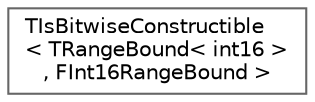 digraph "Graphical Class Hierarchy"
{
 // INTERACTIVE_SVG=YES
 // LATEX_PDF_SIZE
  bgcolor="transparent";
  edge [fontname=Helvetica,fontsize=10,labelfontname=Helvetica,labelfontsize=10];
  node [fontname=Helvetica,fontsize=10,shape=box,height=0.2,width=0.4];
  rankdir="LR";
  Node0 [id="Node000000",label="TIsBitwiseConstructible\l\< TRangeBound\< int16 \>\l, FInt16RangeBound \>",height=0.2,width=0.4,color="grey40", fillcolor="white", style="filled",URL="$df/da1/structTIsBitwiseConstructible_3_01TRangeBound_3_01int16_01_4_00_01FInt16RangeBound_01_4.html",tooltip=" "];
}
